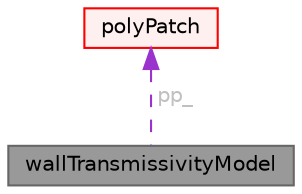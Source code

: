 digraph "wallTransmissivityModel"
{
 // LATEX_PDF_SIZE
  bgcolor="transparent";
  edge [fontname=Helvetica,fontsize=10,labelfontname=Helvetica,labelfontsize=10];
  node [fontname=Helvetica,fontsize=10,shape=box,height=0.2,width=0.4];
  Node1 [id="Node000001",label="wallTransmissivityModel",height=0.2,width=0.4,color="gray40", fillcolor="grey60", style="filled", fontcolor="black",tooltip="Base class for wall transmissivity models."];
  Node2 -> Node1 [id="edge1_Node000001_Node000002",dir="back",color="darkorchid3",style="dashed",tooltip=" ",label=" pp_",fontcolor="grey" ];
  Node2 [id="Node000002",label="polyPatch",height=0.2,width=0.4,color="red", fillcolor="#FFF0F0", style="filled",URL="$classFoam_1_1polyPatch.html",tooltip="A patch is a list of labels that address the faces in the global face list."];
}
